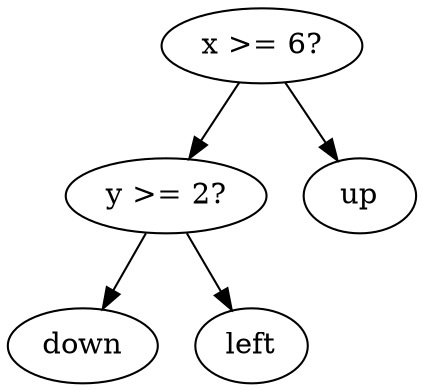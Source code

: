 digraph tree {
    "0x0" [label="x >= 6?"];
    "0x1" [label="y >= 2?"];
    "0x2" [label="down"];
    "0x3" [label="left"];
    "0x4" [label="up"];
    "0x0" -> "0x1";
    "0x0" -> "0x4";
    "0x1" -> "0x2";
    "0x1" -> "0x3";
}
